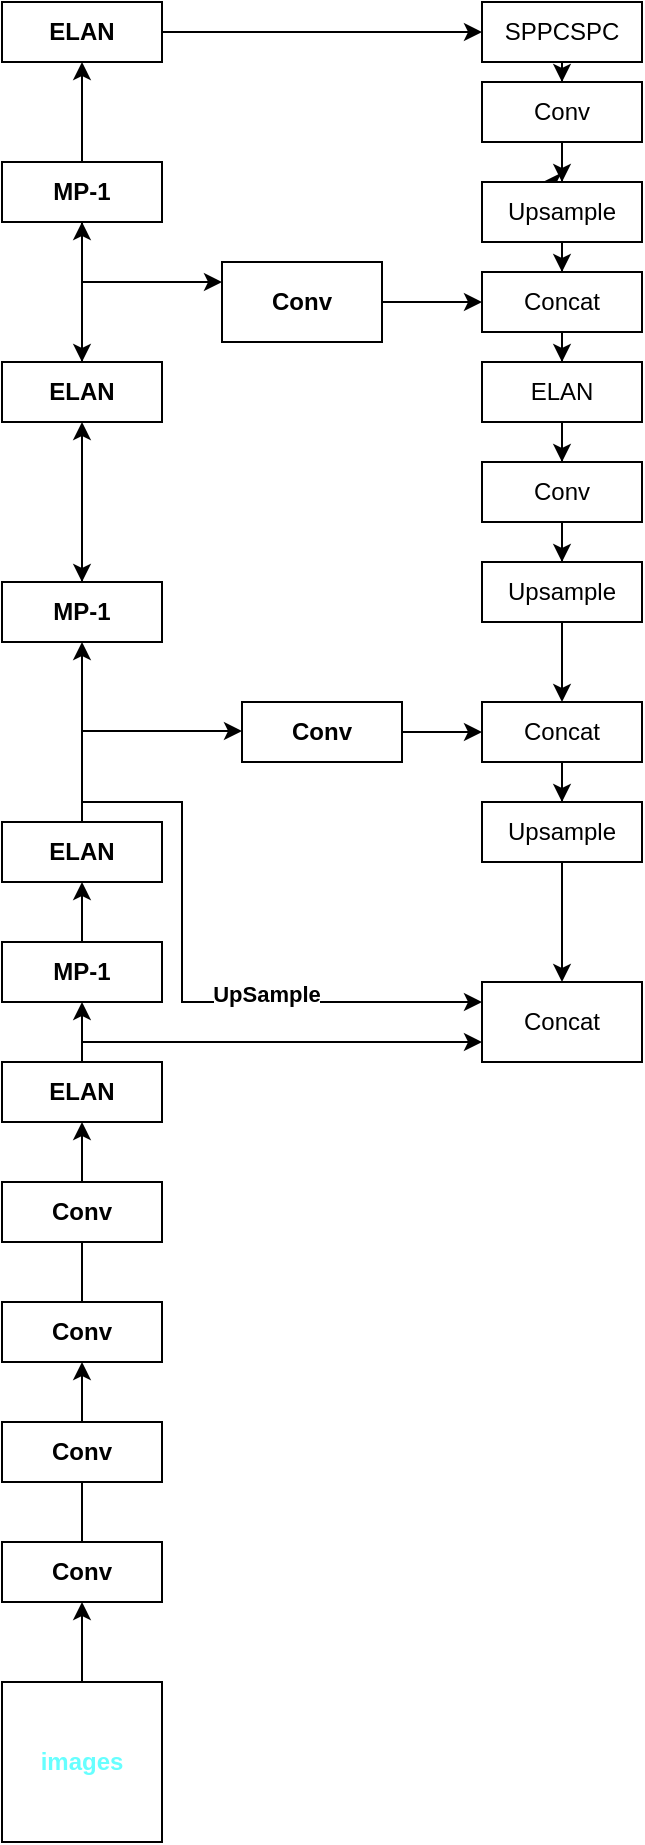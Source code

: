 <mxfile version="24.3.1" type="github">
  <diagram name="第 1 页" id="06KhuJ1YoOvBnatMyuTx">
    <mxGraphModel dx="1050" dy="548" grid="1" gridSize="10" guides="1" tooltips="1" connect="1" arrows="1" fold="1" page="1" pageScale="1" pageWidth="827" pageHeight="1169" math="0" shadow="0">
      <root>
        <mxCell id="0" />
        <mxCell id="1" parent="0" />
        <mxCell id="rpA8S_iFjbpx3BVTniyy-3" value="" style="edgeStyle=orthogonalEdgeStyle;rounded=0;orthogonalLoop=1;jettySize=auto;html=1;" edge="1" parent="1" source="rpA8S_iFjbpx3BVTniyy-1" target="rpA8S_iFjbpx3BVTniyy-2">
          <mxGeometry relative="1" as="geometry">
            <Array as="points">
              <mxPoint x="120" y="1010" />
              <mxPoint x="120" y="1010" />
            </Array>
          </mxGeometry>
        </mxCell>
        <mxCell id="rpA8S_iFjbpx3BVTniyy-1" value="&lt;b&gt;&lt;font color=&quot;#66ffff&quot;&gt;images&lt;/font&gt;&lt;/b&gt;" style="whiteSpace=wrap;html=1;aspect=fixed;" vertex="1" parent="1">
          <mxGeometry x="80" y="1040" width="80" height="80" as="geometry" />
        </mxCell>
        <mxCell id="rpA8S_iFjbpx3BVTniyy-6" value="" style="edgeStyle=orthogonalEdgeStyle;rounded=0;orthogonalLoop=1;jettySize=auto;html=1;" edge="1" parent="1" source="rpA8S_iFjbpx3BVTniyy-2">
          <mxGeometry relative="1" as="geometry">
            <mxPoint x="120" y="920" as="targetPoint" />
          </mxGeometry>
        </mxCell>
        <mxCell id="rpA8S_iFjbpx3BVTniyy-2" value="&lt;b&gt;Conv&lt;/b&gt;" style="whiteSpace=wrap;html=1;" vertex="1" parent="1">
          <mxGeometry x="80" y="970" width="80" height="30" as="geometry" />
        </mxCell>
        <mxCell id="rpA8S_iFjbpx3BVTniyy-8" value="&lt;b&gt;Conv&lt;/b&gt;" style="rounded=0;whiteSpace=wrap;html=1;" vertex="1" parent="1">
          <mxGeometry x="80" y="910" width="80" height="30" as="geometry" />
        </mxCell>
        <mxCell id="rpA8S_iFjbpx3BVTniyy-9" value="" style="edgeStyle=orthogonalEdgeStyle;rounded=0;orthogonalLoop=1;jettySize=auto;html=1;exitX=0.5;exitY=0;exitDx=0;exitDy=0;" edge="1" parent="1" target="rpA8S_iFjbpx3BVTniyy-11" source="rpA8S_iFjbpx3BVTniyy-8">
          <mxGeometry relative="1" as="geometry">
            <mxPoint x="120" y="880" as="sourcePoint" />
            <Array as="points" />
          </mxGeometry>
        </mxCell>
        <mxCell id="rpA8S_iFjbpx3BVTniyy-10" value="" style="edgeStyle=orthogonalEdgeStyle;rounded=0;orthogonalLoop=1;jettySize=auto;html=1;entryX=0.5;entryY=1;entryDx=0;entryDy=0;" edge="1" parent="1" source="rpA8S_iFjbpx3BVTniyy-11" target="rpA8S_iFjbpx3BVTniyy-14">
          <mxGeometry relative="1" as="geometry">
            <mxPoint x="120" y="760" as="targetPoint" />
          </mxGeometry>
        </mxCell>
        <mxCell id="rpA8S_iFjbpx3BVTniyy-11" value="&lt;b&gt;Conv&lt;/b&gt;" style="whiteSpace=wrap;html=1;" vertex="1" parent="1">
          <mxGeometry x="80" y="850" width="80" height="30" as="geometry" />
        </mxCell>
        <mxCell id="rpA8S_iFjbpx3BVTniyy-12" value="&lt;b&gt;Conv&lt;/b&gt;" style="rounded=0;whiteSpace=wrap;html=1;" vertex="1" parent="1">
          <mxGeometry x="80" y="790" width="80" height="30" as="geometry" />
        </mxCell>
        <mxCell id="rpA8S_iFjbpx3BVTniyy-17" value="" style="edgeStyle=orthogonalEdgeStyle;rounded=0;orthogonalLoop=1;jettySize=auto;html=1;" edge="1" parent="1" source="rpA8S_iFjbpx3BVTniyy-14" target="rpA8S_iFjbpx3BVTniyy-16">
          <mxGeometry relative="1" as="geometry" />
        </mxCell>
        <mxCell id="rpA8S_iFjbpx3BVTniyy-14" value="&lt;b&gt;ELAN&lt;/b&gt;" style="whiteSpace=wrap;html=1;rounded=0;" vertex="1" parent="1">
          <mxGeometry x="80" y="730" width="80" height="30" as="geometry" />
        </mxCell>
        <mxCell id="rpA8S_iFjbpx3BVTniyy-16" value="&lt;b&gt;MP-1&lt;/b&gt;" style="whiteSpace=wrap;html=1;rounded=0;" vertex="1" parent="1">
          <mxGeometry x="80" y="670" width="80" height="30" as="geometry" />
        </mxCell>
        <mxCell id="rpA8S_iFjbpx3BVTniyy-18" value="" style="edgeStyle=orthogonalEdgeStyle;rounded=0;orthogonalLoop=1;jettySize=auto;html=1;exitX=0.5;exitY=0;exitDx=0;exitDy=0;" edge="1" parent="1" target="rpA8S_iFjbpx3BVTniyy-20" source="rpA8S_iFjbpx3BVTniyy-16">
          <mxGeometry relative="1" as="geometry">
            <mxPoint x="120" y="560" as="sourcePoint" />
            <Array as="points" />
          </mxGeometry>
        </mxCell>
        <mxCell id="rpA8S_iFjbpx3BVTniyy-20" value="&lt;b&gt;ELAN&lt;/b&gt;" style="whiteSpace=wrap;html=1;" vertex="1" parent="1">
          <mxGeometry x="80" y="610" width="80" height="30" as="geometry" />
        </mxCell>
        <mxCell id="rpA8S_iFjbpx3BVTniyy-25" value="" style="edgeStyle=orthogonalEdgeStyle;rounded=0;orthogonalLoop=1;jettySize=auto;html=1;" edge="1" parent="1" source="rpA8S_iFjbpx3BVTniyy-26" target="rpA8S_iFjbpx3BVTniyy-28">
          <mxGeometry relative="1" as="geometry" />
        </mxCell>
        <mxCell id="rpA8S_iFjbpx3BVTniyy-28" value="&lt;b&gt;ELAN&lt;/b&gt;" style="whiteSpace=wrap;html=1;rounded=0;" vertex="1" parent="1">
          <mxGeometry x="80" y="200" width="80" height="30" as="geometry" />
        </mxCell>
        <mxCell id="rpA8S_iFjbpx3BVTniyy-30" value="" style="endArrow=classic;html=1;rounded=0;" edge="1" parent="1">
          <mxGeometry width="50" height="50" relative="1" as="geometry">
            <mxPoint x="120" y="564.5" as="sourcePoint" />
            <mxPoint x="200" y="564.5" as="targetPoint" />
          </mxGeometry>
        </mxCell>
        <mxCell id="rpA8S_iFjbpx3BVTniyy-33" value="&lt;b&gt;Conv&lt;/b&gt;" style="rounded=0;whiteSpace=wrap;html=1;" vertex="1" parent="1">
          <mxGeometry x="190" y="330" width="80" height="40" as="geometry" />
        </mxCell>
        <mxCell id="rpA8S_iFjbpx3BVTniyy-34" value="" style="edgeStyle=orthogonalEdgeStyle;rounded=0;orthogonalLoop=1;jettySize=auto;html=1;" edge="1" parent="1" source="rpA8S_iFjbpx3BVTniyy-20" target="rpA8S_iFjbpx3BVTniyy-21">
          <mxGeometry relative="1" as="geometry">
            <mxPoint x="120" y="440" as="targetPoint" />
            <mxPoint x="120" y="610" as="sourcePoint" />
          </mxGeometry>
        </mxCell>
        <mxCell id="rpA8S_iFjbpx3BVTniyy-36" value="" style="edgeStyle=orthogonalEdgeStyle;rounded=0;orthogonalLoop=1;jettySize=auto;html=1;" edge="1" parent="1" source="rpA8S_iFjbpx3BVTniyy-24" target="rpA8S_iFjbpx3BVTniyy-26">
          <mxGeometry relative="1" as="geometry">
            <mxPoint x="120" y="440" as="targetPoint" />
            <mxPoint x="120" y="480" as="sourcePoint" />
          </mxGeometry>
        </mxCell>
        <mxCell id="rpA8S_iFjbpx3BVTniyy-26" value="&lt;b&gt;MP-1&lt;/b&gt;" style="rounded=0;whiteSpace=wrap;html=1;" vertex="1" parent="1">
          <mxGeometry x="80" y="280" width="80" height="30" as="geometry" />
        </mxCell>
        <mxCell id="rpA8S_iFjbpx3BVTniyy-37" value="&lt;b&gt;Conv&lt;/b&gt;" style="rounded=0;whiteSpace=wrap;html=1;" vertex="1" parent="1">
          <mxGeometry x="200" y="550" width="80" height="30" as="geometry" />
        </mxCell>
        <mxCell id="rpA8S_iFjbpx3BVTniyy-42" value="" style="edgeStyle=orthogonalEdgeStyle;rounded=0;orthogonalLoop=1;jettySize=auto;html=1;" edge="1" parent="1" source="rpA8S_iFjbpx3BVTniyy-38" target="rpA8S_iFjbpx3BVTniyy-41">
          <mxGeometry relative="1" as="geometry" />
        </mxCell>
        <mxCell id="rpA8S_iFjbpx3BVTniyy-38" value="SPPCSPC" style="rounded=0;whiteSpace=wrap;html=1;" vertex="1" parent="1">
          <mxGeometry x="320" y="200" width="80" height="30" as="geometry" />
        </mxCell>
        <mxCell id="rpA8S_iFjbpx3BVTniyy-39" value="" style="endArrow=classic;html=1;rounded=0;entryX=0;entryY=0.5;entryDx=0;entryDy=0;exitX=1;exitY=0.5;exitDx=0;exitDy=0;" edge="1" parent="1" source="rpA8S_iFjbpx3BVTniyy-28" target="rpA8S_iFjbpx3BVTniyy-38">
          <mxGeometry width="50" height="50" relative="1" as="geometry">
            <mxPoint x="390" y="560" as="sourcePoint" />
            <mxPoint x="440" y="510" as="targetPoint" />
          </mxGeometry>
        </mxCell>
        <mxCell id="rpA8S_iFjbpx3BVTniyy-44" value="" style="edgeStyle=orthogonalEdgeStyle;rounded=0;orthogonalLoop=1;jettySize=auto;html=1;" edge="1" parent="1" source="rpA8S_iFjbpx3BVTniyy-41" target="rpA8S_iFjbpx3BVTniyy-43">
          <mxGeometry relative="1" as="geometry" />
        </mxCell>
        <mxCell id="rpA8S_iFjbpx3BVTniyy-61" style="edgeStyle=orthogonalEdgeStyle;rounded=0;orthogonalLoop=1;jettySize=auto;html=1;" edge="1" parent="1" source="rpA8S_iFjbpx3BVTniyy-41">
          <mxGeometry relative="1" as="geometry">
            <mxPoint x="350" y="290" as="targetPoint" />
          </mxGeometry>
        </mxCell>
        <mxCell id="rpA8S_iFjbpx3BVTniyy-41" value="Conv" style="rounded=0;whiteSpace=wrap;html=1;" vertex="1" parent="1">
          <mxGeometry x="320" y="240" width="80" height="30" as="geometry" />
        </mxCell>
        <mxCell id="rpA8S_iFjbpx3BVTniyy-46" value="" style="edgeStyle=orthogonalEdgeStyle;rounded=0;orthogonalLoop=1;jettySize=auto;html=1;" edge="1" parent="1" source="rpA8S_iFjbpx3BVTniyy-43" target="rpA8S_iFjbpx3BVTniyy-45">
          <mxGeometry relative="1" as="geometry" />
        </mxCell>
        <mxCell id="rpA8S_iFjbpx3BVTniyy-43" value="Upsample" style="rounded=0;whiteSpace=wrap;html=1;" vertex="1" parent="1">
          <mxGeometry x="320" y="290" width="80" height="30" as="geometry" />
        </mxCell>
        <mxCell id="rpA8S_iFjbpx3BVTniyy-50" value="" style="edgeStyle=orthogonalEdgeStyle;rounded=0;orthogonalLoop=1;jettySize=auto;html=1;" edge="1" parent="1" source="rpA8S_iFjbpx3BVTniyy-45" target="rpA8S_iFjbpx3BVTniyy-49">
          <mxGeometry relative="1" as="geometry" />
        </mxCell>
        <mxCell id="rpA8S_iFjbpx3BVTniyy-45" value="Concat" style="rounded=0;whiteSpace=wrap;html=1;" vertex="1" parent="1">
          <mxGeometry x="320" y="335" width="80" height="30" as="geometry" />
        </mxCell>
        <mxCell id="rpA8S_iFjbpx3BVTniyy-64" value="" style="edgeStyle=orthogonalEdgeStyle;rounded=0;orthogonalLoop=1;jettySize=auto;html=1;" edge="1" parent="1" source="rpA8S_iFjbpx3BVTniyy-49" target="rpA8S_iFjbpx3BVTniyy-63">
          <mxGeometry relative="1" as="geometry" />
        </mxCell>
        <mxCell id="rpA8S_iFjbpx3BVTniyy-49" value="ELAN" style="rounded=0;whiteSpace=wrap;html=1;" vertex="1" parent="1">
          <mxGeometry x="320" y="380" width="80" height="30" as="geometry" />
        </mxCell>
        <mxCell id="rpA8S_iFjbpx3BVTniyy-52" value="" style="edgeStyle=orthogonalEdgeStyle;rounded=0;orthogonalLoop=1;jettySize=auto;html=1;" edge="1" parent="1" source="rpA8S_iFjbpx3BVTniyy-26" target="rpA8S_iFjbpx3BVTniyy-24">
          <mxGeometry relative="1" as="geometry">
            <mxPoint x="120" y="440" as="targetPoint" />
            <mxPoint x="120" y="310" as="sourcePoint" />
          </mxGeometry>
        </mxCell>
        <mxCell id="rpA8S_iFjbpx3BVTniyy-24" value="&lt;b&gt;ELAN&lt;/b&gt;" style="whiteSpace=wrap;html=1;" vertex="1" parent="1">
          <mxGeometry x="80" y="380" width="80" height="30" as="geometry" />
        </mxCell>
        <mxCell id="rpA8S_iFjbpx3BVTniyy-55" value="" style="endArrow=classic;html=1;rounded=0;exitX=0.5;exitY=0;exitDx=0;exitDy=0;entryX=0.5;entryY=1;entryDx=0;entryDy=0;" edge="1" parent="1" source="rpA8S_iFjbpx3BVTniyy-21" target="rpA8S_iFjbpx3BVTniyy-24">
          <mxGeometry width="50" height="50" relative="1" as="geometry">
            <mxPoint x="390" y="360" as="sourcePoint" />
            <mxPoint x="440" y="310" as="targetPoint" />
          </mxGeometry>
        </mxCell>
        <mxCell id="rpA8S_iFjbpx3BVTniyy-57" value="" style="endArrow=classic;html=1;rounded=0;" edge="1" parent="1" target="rpA8S_iFjbpx3BVTniyy-21">
          <mxGeometry width="50" height="50" relative="1" as="geometry">
            <mxPoint x="120" y="460" as="sourcePoint" />
            <mxPoint x="200" y="460" as="targetPoint" />
          </mxGeometry>
        </mxCell>
        <mxCell id="rpA8S_iFjbpx3BVTniyy-21" value="&lt;b&gt;MP-1&lt;/b&gt;" style="rounded=0;whiteSpace=wrap;html=1;" vertex="1" parent="1">
          <mxGeometry x="80" y="490" width="80" height="30" as="geometry" />
        </mxCell>
        <mxCell id="rpA8S_iFjbpx3BVTniyy-60" value="" style="endArrow=classic;html=1;rounded=0;entryX=0;entryY=0.25;entryDx=0;entryDy=0;" edge="1" parent="1" target="rpA8S_iFjbpx3BVTniyy-33">
          <mxGeometry width="50" height="50" relative="1" as="geometry">
            <mxPoint x="120" y="340" as="sourcePoint" />
            <mxPoint x="440" y="310" as="targetPoint" />
          </mxGeometry>
        </mxCell>
        <mxCell id="rpA8S_iFjbpx3BVTniyy-62" value="" style="endArrow=classic;html=1;rounded=0;exitX=1;exitY=0.5;exitDx=0;exitDy=0;" edge="1" parent="1" source="rpA8S_iFjbpx3BVTniyy-33" target="rpA8S_iFjbpx3BVTniyy-45">
          <mxGeometry width="50" height="50" relative="1" as="geometry">
            <mxPoint x="390" y="360" as="sourcePoint" />
            <mxPoint x="440" y="310" as="targetPoint" />
          </mxGeometry>
        </mxCell>
        <mxCell id="rpA8S_iFjbpx3BVTniyy-66" value="" style="edgeStyle=orthogonalEdgeStyle;rounded=0;orthogonalLoop=1;jettySize=auto;html=1;" edge="1" parent="1" source="rpA8S_iFjbpx3BVTniyy-63" target="rpA8S_iFjbpx3BVTniyy-65">
          <mxGeometry relative="1" as="geometry" />
        </mxCell>
        <mxCell id="rpA8S_iFjbpx3BVTniyy-63" value="Conv" style="rounded=0;whiteSpace=wrap;html=1;" vertex="1" parent="1">
          <mxGeometry x="320" y="430" width="80" height="30" as="geometry" />
        </mxCell>
        <mxCell id="rpA8S_iFjbpx3BVTniyy-68" value="" style="edgeStyle=orthogonalEdgeStyle;rounded=0;orthogonalLoop=1;jettySize=auto;html=1;" edge="1" parent="1" source="rpA8S_iFjbpx3BVTniyy-65" target="rpA8S_iFjbpx3BVTniyy-67">
          <mxGeometry relative="1" as="geometry" />
        </mxCell>
        <mxCell id="rpA8S_iFjbpx3BVTniyy-65" value="Upsample" style="rounded=0;whiteSpace=wrap;html=1;" vertex="1" parent="1">
          <mxGeometry x="320" y="480" width="80" height="30" as="geometry" />
        </mxCell>
        <mxCell id="rpA8S_iFjbpx3BVTniyy-80" value="" style="edgeStyle=orthogonalEdgeStyle;rounded=0;orthogonalLoop=1;jettySize=auto;html=1;" edge="1" parent="1" source="rpA8S_iFjbpx3BVTniyy-67" target="rpA8S_iFjbpx3BVTniyy-79">
          <mxGeometry relative="1" as="geometry" />
        </mxCell>
        <mxCell id="rpA8S_iFjbpx3BVTniyy-67" value="Concat" style="rounded=0;whiteSpace=wrap;html=1;" vertex="1" parent="1">
          <mxGeometry x="320" y="550" width="80" height="30" as="geometry" />
        </mxCell>
        <mxCell id="rpA8S_iFjbpx3BVTniyy-72" value="" style="endArrow=classic;html=1;rounded=0;exitX=1;exitY=0.5;exitDx=0;exitDy=0;entryX=0;entryY=0.5;entryDx=0;entryDy=0;" edge="1" parent="1" source="rpA8S_iFjbpx3BVTniyy-37" target="rpA8S_iFjbpx3BVTniyy-67">
          <mxGeometry width="50" height="50" relative="1" as="geometry">
            <mxPoint x="390" y="560" as="sourcePoint" />
            <mxPoint x="320" y="590" as="targetPoint" />
          </mxGeometry>
        </mxCell>
        <mxCell id="rpA8S_iFjbpx3BVTniyy-73" value="" style="endArrow=classic;html=1;rounded=0;entryX=0;entryY=0.75;entryDx=0;entryDy=0;" edge="1" parent="1" target="rpA8S_iFjbpx3BVTniyy-81">
          <mxGeometry width="50" height="50" relative="1" as="geometry">
            <mxPoint x="120" y="720" as="sourcePoint" />
            <mxPoint x="290" y="720" as="targetPoint" />
          </mxGeometry>
        </mxCell>
        <mxCell id="rpA8S_iFjbpx3BVTniyy-74" value="" style="endArrow=classic;html=1;rounded=0;entryX=0;entryY=0.25;entryDx=0;entryDy=0;" edge="1" parent="1" target="rpA8S_iFjbpx3BVTniyy-81">
          <mxGeometry width="50" height="50" relative="1" as="geometry">
            <mxPoint x="120" y="600" as="sourcePoint" />
            <mxPoint x="300" y="700" as="targetPoint" />
            <Array as="points">
              <mxPoint x="170" y="600" />
              <mxPoint x="170" y="700" />
            </Array>
          </mxGeometry>
        </mxCell>
        <mxCell id="rpA8S_iFjbpx3BVTniyy-78" value="&lt;b&gt;UpSample&lt;/b&gt;" style="edgeLabel;html=1;align=center;verticalAlign=middle;resizable=0;points=[];" vertex="1" connectable="0" parent="rpA8S_iFjbpx3BVTniyy-74">
          <mxGeometry x="0.276" y="4" relative="1" as="geometry">
            <mxPoint as="offset" />
          </mxGeometry>
        </mxCell>
        <mxCell id="rpA8S_iFjbpx3BVTniyy-82" value="" style="edgeStyle=orthogonalEdgeStyle;rounded=0;orthogonalLoop=1;jettySize=auto;html=1;" edge="1" parent="1" source="rpA8S_iFjbpx3BVTniyy-79" target="rpA8S_iFjbpx3BVTniyy-81">
          <mxGeometry relative="1" as="geometry" />
        </mxCell>
        <mxCell id="rpA8S_iFjbpx3BVTniyy-79" value="Upsample" style="rounded=0;whiteSpace=wrap;html=1;" vertex="1" parent="1">
          <mxGeometry x="320" y="600" width="80" height="30" as="geometry" />
        </mxCell>
        <mxCell id="rpA8S_iFjbpx3BVTniyy-81" value="Concat" style="rounded=0;whiteSpace=wrap;html=1;" vertex="1" parent="1">
          <mxGeometry x="320" y="690" width="80" height="40" as="geometry" />
        </mxCell>
      </root>
    </mxGraphModel>
  </diagram>
</mxfile>
